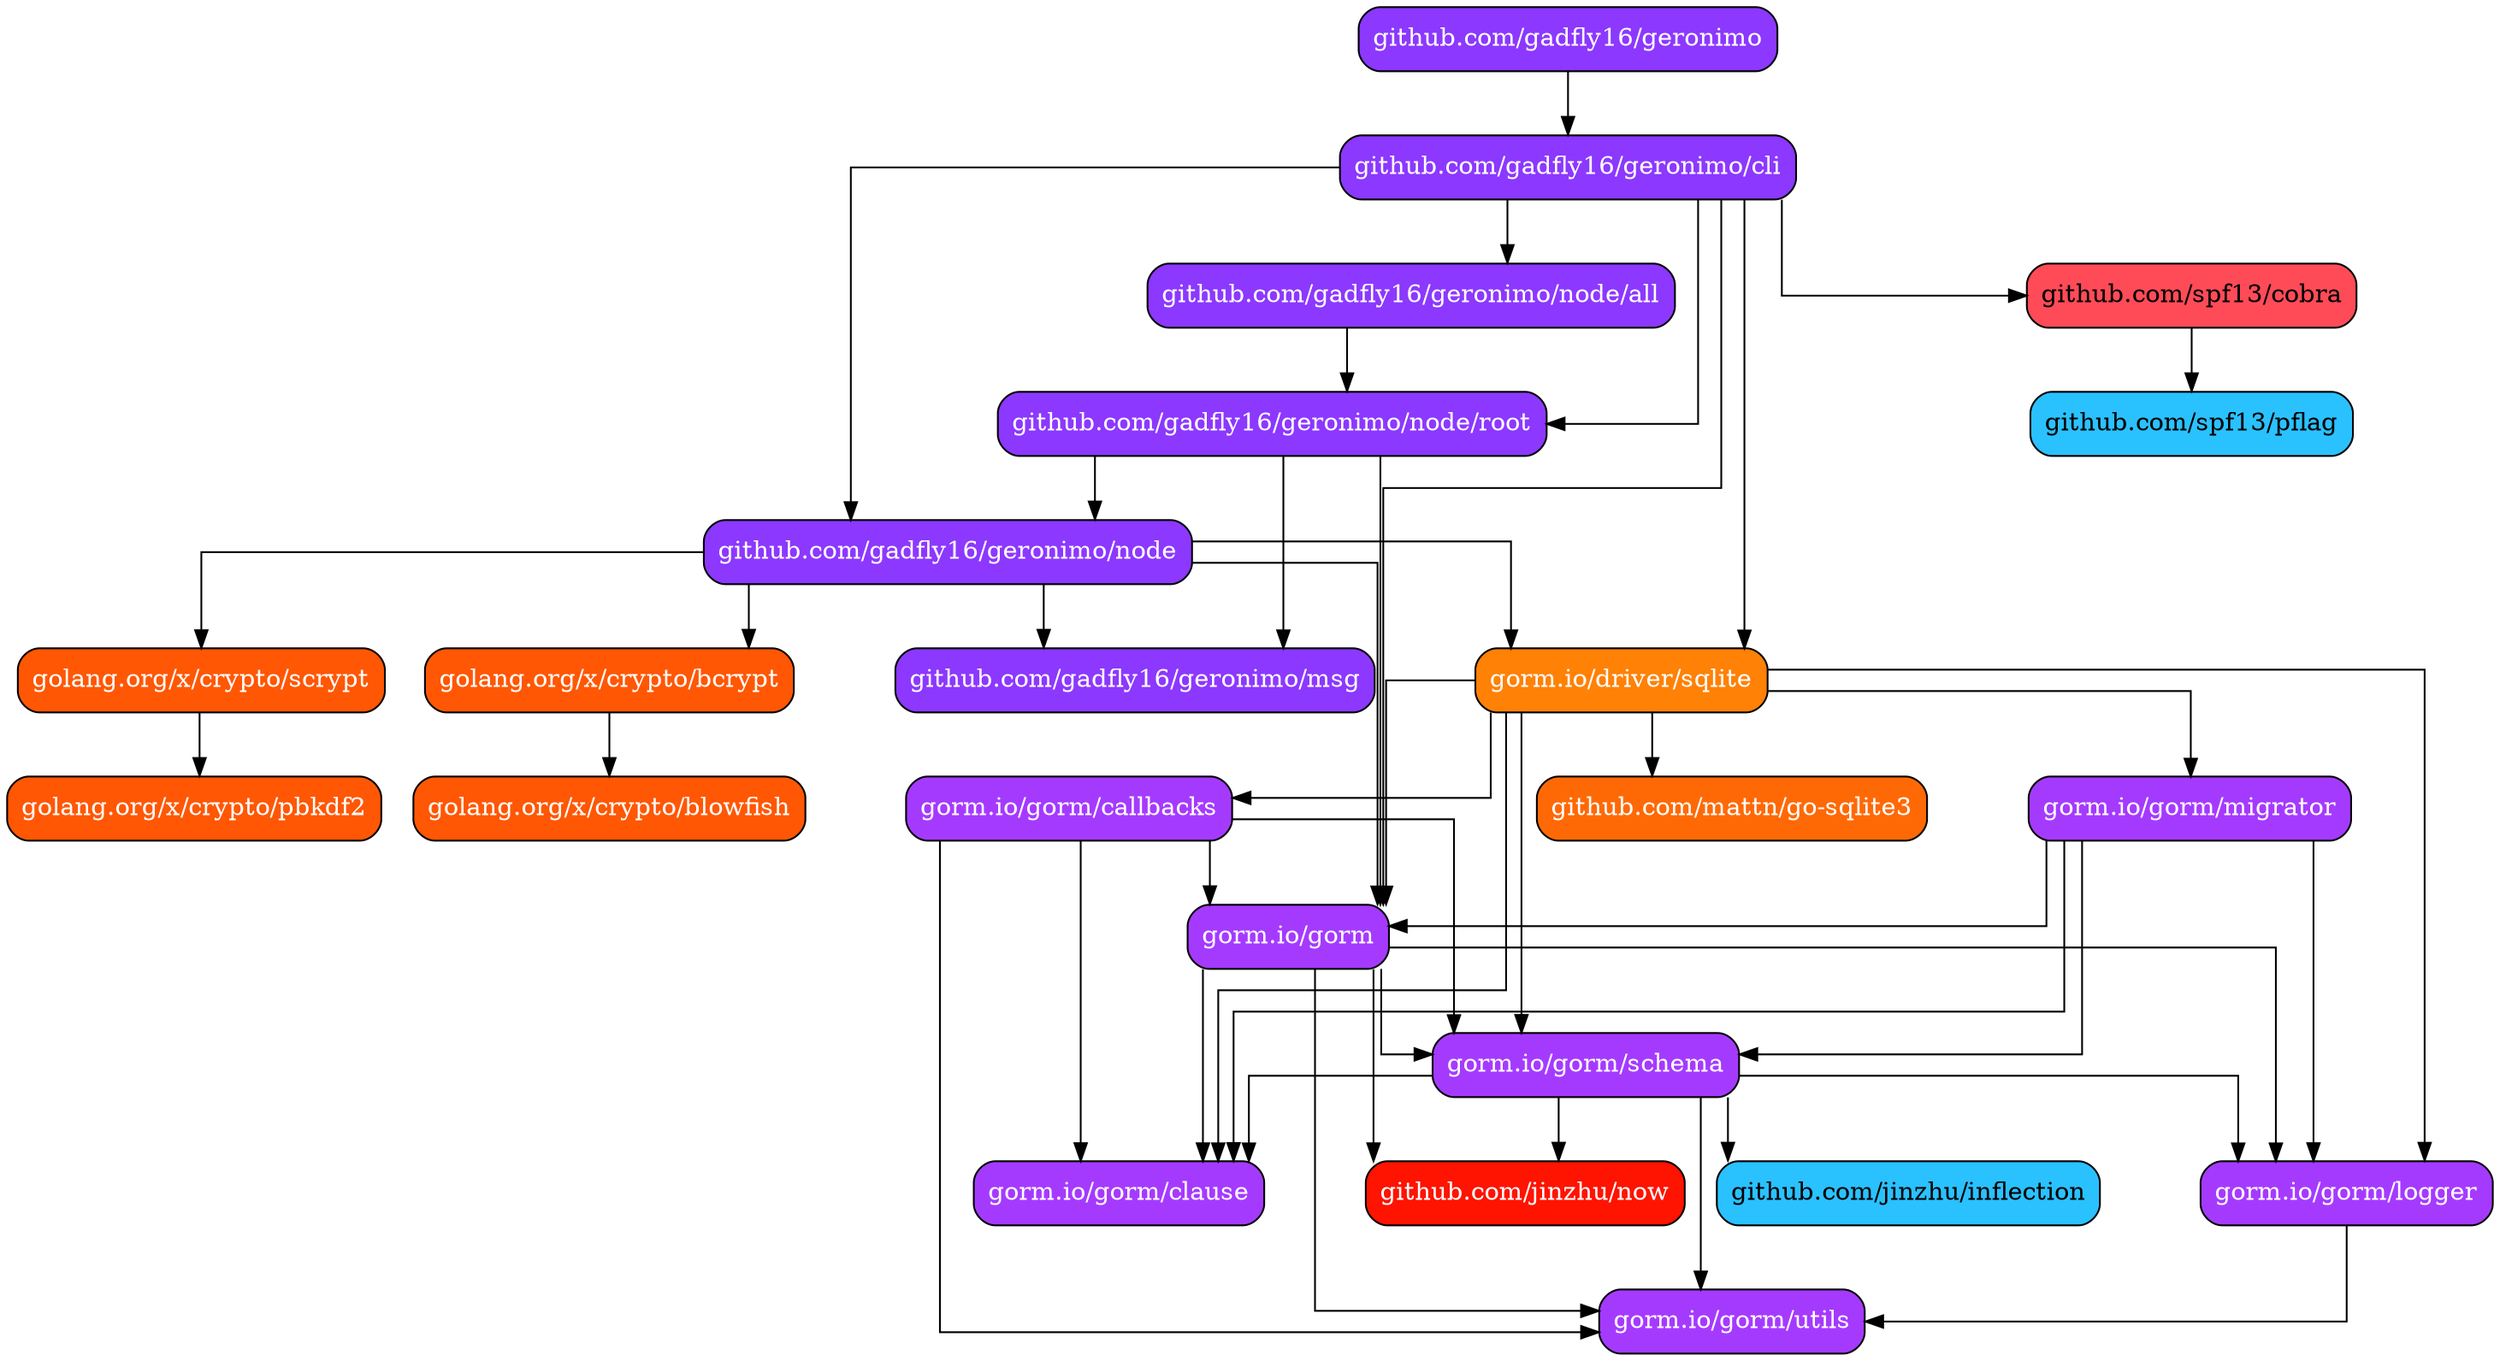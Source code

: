 strict digraph {
  node [shape=box,style="rounded,filled"]
  start=0
  splines=ortho
  "github.com/gadfly16/geronimo/cli" [fontcolor="0.000 0.000 1.000",fillcolor="0.737 0.779 1.000"]
  "github.com/gadfly16/geronimo/msg" [fontcolor="0.000 0.000 1.000",fillcolor="0.737 0.779 1.000"]
  "github.com/gadfly16/geronimo/node/all" [fontcolor="0.000 0.000 1.000",fillcolor="0.737 0.779 1.000"]
  "github.com/gadfly16/geronimo/node/root" [fontcolor="0.000 0.000 1.000",fillcolor="0.737 0.779 1.000"]
  "github.com/gadfly16/geronimo/node" [fontcolor="0.000 0.000 1.000",fillcolor="0.737 0.779 1.000"]
  "github.com/gadfly16/geronimo" [fontcolor="0.000 0.000 1.000",fillcolor="0.737 0.779 1.000"]
  "github.com/jinzhu/inflection" [fontcolor="0.000 0.000 0.000",fillcolor="0.549 0.835 1.000"]
  "github.com/jinzhu/now" [fontcolor="0.000 0.000 1.000",fillcolor="0.012 0.996 1.000"]
  "github.com/mattn/go-sqlite3" [fontcolor="0.000 0.000 1.000",fillcolor="0.067 0.980 1.000"]
  "github.com/spf13/cobra" [fontcolor="0.000 0.000 0.000",fillcolor="0.988 0.704 1.000"]
  "github.com/spf13/pflag" [fontcolor="0.000 0.000 0.000",fillcolor="0.549 0.835 1.000"]
  "golang.org/x/crypto/bcrypt" [fontcolor="0.000 0.000 1.000",fillcolor="0.055 0.984 1.000"]
  "golang.org/x/crypto/blowfish" [fontcolor="0.000 0.000 1.000",fillcolor="0.055 0.984 1.000"]
  "golang.org/x/crypto/pbkdf2" [fontcolor="0.000 0.000 1.000",fillcolor="0.055 0.984 1.000"]
  "golang.org/x/crypto/scrypt" [fontcolor="0.000 0.000 1.000",fillcolor="0.055 0.984 1.000"]
  "gorm.io/driver/sqlite" [fontcolor="0.000 0.000 1.000",fillcolor="0.082 0.975 1.000"]
  "gorm.io/gorm/callbacks" [fontcolor="0.000 0.000 1.000",fillcolor="0.757 0.773 1.000"]
  "gorm.io/gorm/clause" [fontcolor="0.000 0.000 1.000",fillcolor="0.757 0.773 1.000"]
  "gorm.io/gorm/logger" [fontcolor="0.000 0.000 1.000",fillcolor="0.757 0.773 1.000"]
  "gorm.io/gorm/migrator" [fontcolor="0.000 0.000 1.000",fillcolor="0.757 0.773 1.000"]
  "gorm.io/gorm/schema" [fontcolor="0.000 0.000 1.000",fillcolor="0.757 0.773 1.000"]
  "gorm.io/gorm/utils" [fontcolor="0.000 0.000 1.000",fillcolor="0.757 0.773 1.000"]
  "gorm.io/gorm" [fontcolor="0.000 0.000 1.000",fillcolor="0.757 0.773 1.000"]
  "github.com/gadfly16/geronimo" -> "github.com/gadfly16/geronimo/cli"
  "github.com/gadfly16/geronimo/cli" -> "github.com/gadfly16/geronimo/node" [minlen=3]
  "github.com/gadfly16/geronimo/cli" -> "github.com/gadfly16/geronimo/node/all"
  "github.com/gadfly16/geronimo/cli" -> "github.com/gadfly16/geronimo/node/root" [minlen=2]
  "github.com/gadfly16/geronimo/cli" -> "github.com/spf13/cobra"
  "github.com/gadfly16/geronimo/cli" -> "gorm.io/driver/sqlite" [minlen=4]
  "github.com/gadfly16/geronimo/cli" -> "gorm.io/gorm" [minlen=5]
  "github.com/gadfly16/geronimo/node" -> "github.com/gadfly16/geronimo/msg"
  "github.com/gadfly16/geronimo/node" -> "golang.org/x/crypto/bcrypt"
  "github.com/gadfly16/geronimo/node" -> "golang.org/x/crypto/scrypt"
  "github.com/gadfly16/geronimo/node" -> "gorm.io/driver/sqlite"
  "github.com/gadfly16/geronimo/node" -> "gorm.io/gorm" [minlen=3]
  "github.com/gadfly16/geronimo/node/all" -> "github.com/gadfly16/geronimo/node/root"
  "github.com/gadfly16/geronimo/node/root" -> "github.com/gadfly16/geronimo/msg" [minlen=2]
  "github.com/gadfly16/geronimo/node/root" -> "github.com/gadfly16/geronimo/node"
  "github.com/gadfly16/geronimo/node/root" -> "gorm.io/gorm" [minlen=4]
  "github.com/spf13/cobra" -> "github.com/spf13/pflag"
  "golang.org/x/crypto/bcrypt" -> "golang.org/x/crypto/blowfish"
  "golang.org/x/crypto/scrypt" -> "golang.org/x/crypto/pbkdf2"
  "gorm.io/driver/sqlite" -> "github.com/mattn/go-sqlite3"
  "gorm.io/driver/sqlite" -> "gorm.io/gorm" [minlen=2]
  "gorm.io/driver/sqlite" -> "gorm.io/gorm/callbacks"
  "gorm.io/driver/sqlite" -> "gorm.io/gorm/clause" [minlen=3]
  "gorm.io/driver/sqlite" -> "gorm.io/gorm/logger" [minlen=3]
  "gorm.io/driver/sqlite" -> "gorm.io/gorm/migrator"
  "gorm.io/driver/sqlite" -> "gorm.io/gorm/schema" [minlen=2]
  "gorm.io/gorm" -> "github.com/jinzhu/now" [minlen=2]
  "gorm.io/gorm" -> "gorm.io/gorm/clause" [minlen=2]
  "gorm.io/gorm" -> "gorm.io/gorm/logger" [minlen=2]
  "gorm.io/gorm" -> "gorm.io/gorm/schema"
  "gorm.io/gorm" -> "gorm.io/gorm/utils" [minlen=2]
  "gorm.io/gorm/callbacks" -> "gorm.io/gorm"
  "gorm.io/gorm/callbacks" -> "gorm.io/gorm/clause" [minlen=3]
  "gorm.io/gorm/callbacks" -> "gorm.io/gorm/schema" [minlen=2]
  "gorm.io/gorm/callbacks" -> "gorm.io/gorm/utils" [minlen=3]
  "gorm.io/gorm/logger" -> "gorm.io/gorm/utils"
  "gorm.io/gorm/migrator" -> "gorm.io/gorm"
  "gorm.io/gorm/migrator" -> "gorm.io/gorm/clause" [minlen=3]
  "gorm.io/gorm/migrator" -> "gorm.io/gorm/logger" [minlen=3]
  "gorm.io/gorm/migrator" -> "gorm.io/gorm/schema" [minlen=2]
  "gorm.io/gorm/schema" -> "github.com/jinzhu/inflection"
  "gorm.io/gorm/schema" -> "github.com/jinzhu/now"
  "gorm.io/gorm/schema" -> "gorm.io/gorm/clause"
  "gorm.io/gorm/schema" -> "gorm.io/gorm/logger"
  "gorm.io/gorm/schema" -> "gorm.io/gorm/utils" [minlen=2]
}
